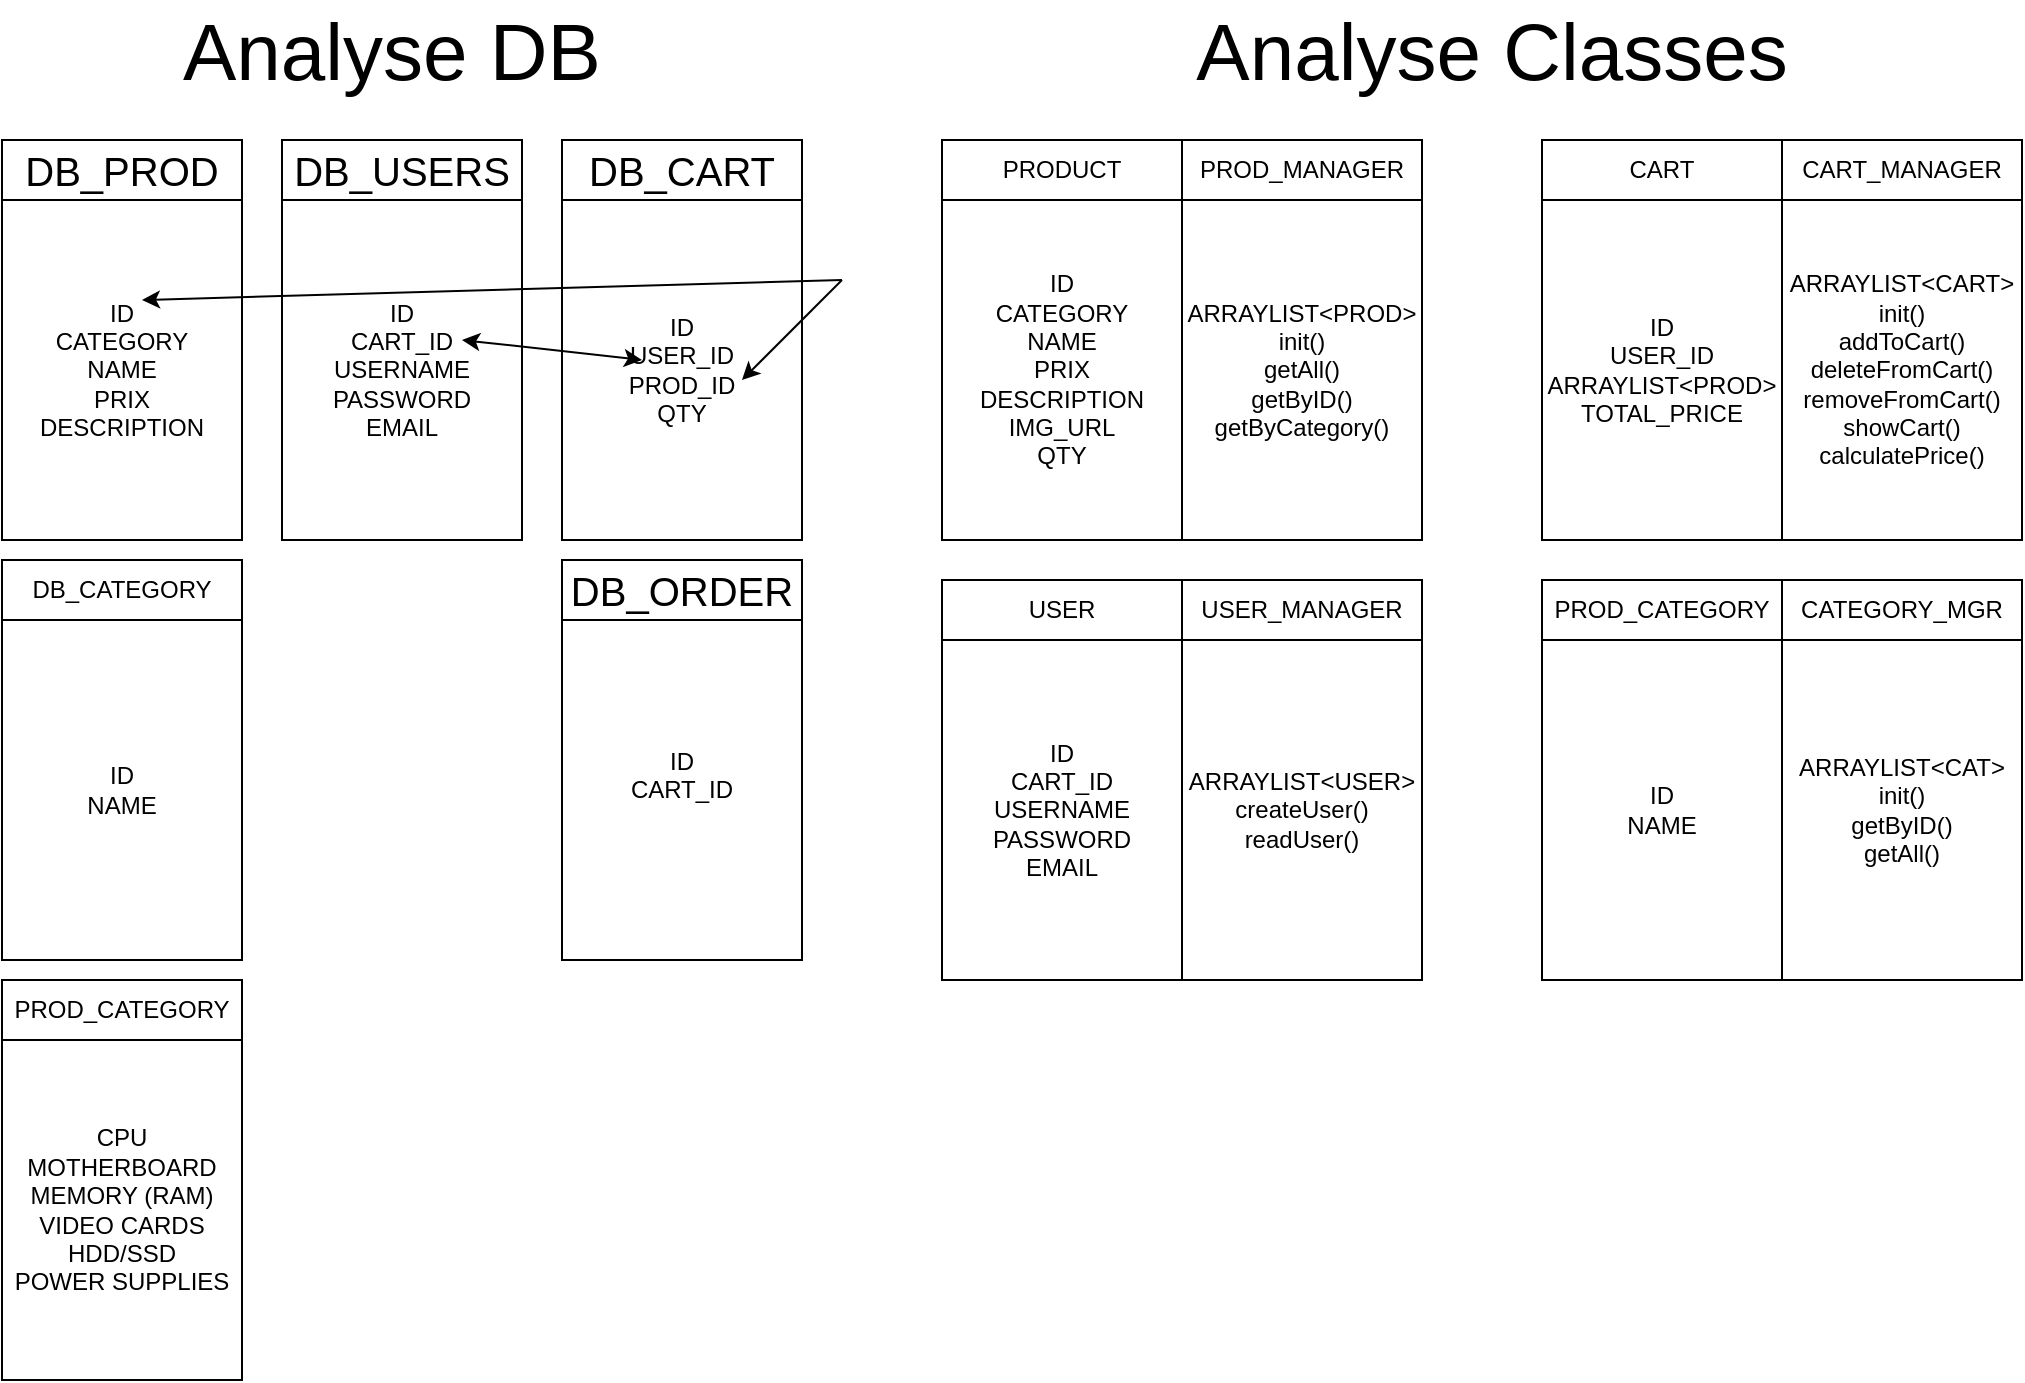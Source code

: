 <mxfile version="13.6.6" type="google"><diagram id="NO5OcDZHKTdyr9aa8H1L" name="Page-1"><mxGraphModel dx="1422" dy="1613" grid="1" gridSize="10" guides="1" tooltips="1" connect="1" arrows="1" fold="1" page="1" pageScale="1" pageWidth="1100" pageHeight="850" math="0" shadow="0"><root><mxCell id="0"/><mxCell id="1" parent="0"/><mxCell id="yl7Kn1O4AoVgvTXWUcQU-1" value="&lt;font style=&quot;font-size: 40px&quot;&gt;Analyse DB&lt;br&gt;&lt;/font&gt;" style="text;html=1;strokeColor=none;fillColor=none;align=center;verticalAlign=middle;whiteSpace=wrap;rounded=0;" parent="1" vertex="1"><mxGeometry x="60" y="-830" width="330" height="50" as="geometry"/></mxCell><mxCell id="qPPesz8UZo3_vEaMkxJg-1" value="&lt;font style=&quot;font-size: 20px&quot;&gt;DB_PROD&lt;/font&gt;" style="rounded=0;whiteSpace=wrap;html=1;" parent="1" vertex="1"><mxGeometry x="30" y="-760" width="120" height="30" as="geometry"/></mxCell><mxCell id="qPPesz8UZo3_vEaMkxJg-2" value="&lt;div&gt;ID&lt;/div&gt;&lt;div&gt;CATEGORY&lt;/div&gt;&lt;div&gt;NAME&lt;/div&gt;&lt;div&gt;PRIX&lt;/div&gt;&lt;div&gt;DESCRIPTION&lt;/div&gt;" style="rounded=0;whiteSpace=wrap;html=1;" parent="1" vertex="1"><mxGeometry x="30" y="-730" width="120" height="170" as="geometry"/></mxCell><mxCell id="qPPesz8UZo3_vEaMkxJg-3" value="&lt;font style=&quot;font-size: 20px&quot;&gt;DB_USERS&lt;/font&gt;" style="rounded=0;whiteSpace=wrap;html=1;" parent="1" vertex="1"><mxGeometry x="170" y="-760" width="120" height="30" as="geometry"/></mxCell><mxCell id="qPPesz8UZo3_vEaMkxJg-4" value="&lt;div&gt;ID&lt;/div&gt;&lt;div&gt;CART_ID&lt;br&gt;&lt;/div&gt;&lt;div&gt;USERNAME&lt;/div&gt;&lt;div&gt;PASSWORD&lt;br&gt;EMAIL&lt;/div&gt;" style="rounded=0;whiteSpace=wrap;html=1;" parent="1" vertex="1"><mxGeometry x="170" y="-730" width="120" height="170" as="geometry"/></mxCell><mxCell id="qPPesz8UZo3_vEaMkxJg-5" value="&lt;font style=&quot;font-size: 20px&quot;&gt;DB_CART&lt;/font&gt;" style="rounded=0;whiteSpace=wrap;html=1;" parent="1" vertex="1"><mxGeometry x="310" y="-760" width="120" height="30" as="geometry"/></mxCell><mxCell id="qPPesz8UZo3_vEaMkxJg-6" value="&lt;div&gt;ID&lt;br&gt;&lt;/div&gt;&lt;div&gt;USER_ID&lt;/div&gt;&lt;div&gt;PROD_ID&lt;/div&gt;&lt;div&gt;QTY&lt;br&gt;&lt;/div&gt;" style="rounded=0;whiteSpace=wrap;html=1;" parent="1" vertex="1"><mxGeometry x="310" y="-730" width="120" height="170" as="geometry"/></mxCell><mxCell id="qPPesz8UZo3_vEaMkxJg-7" value="" style="endArrow=classic;startArrow=classic;html=1;" parent="1" edge="1"><mxGeometry width="50" height="50" relative="1" as="geometry"><mxPoint x="260" y="-660" as="sourcePoint"/><mxPoint x="350" y="-650" as="targetPoint"/></mxGeometry></mxCell><mxCell id="qPPesz8UZo3_vEaMkxJg-9" value="" style="endArrow=classic;html=1;" parent="1" edge="1"><mxGeometry width="50" height="50" relative="1" as="geometry"><mxPoint x="450" y="-690" as="sourcePoint"/><mxPoint x="100" y="-680" as="targetPoint"/></mxGeometry></mxCell><mxCell id="qPPesz8UZo3_vEaMkxJg-11" value="" style="endArrow=classic;html=1;" parent="1" edge="1"><mxGeometry width="50" height="50" relative="1" as="geometry"><mxPoint x="450" y="-690" as="sourcePoint"/><mxPoint x="400" y="-640" as="targetPoint"/></mxGeometry></mxCell><mxCell id="qPPesz8UZo3_vEaMkxJg-12" value="&lt;font style=&quot;font-size: 12px&quot;&gt;PROD_CATEGORY&lt;/font&gt;" style="rounded=0;whiteSpace=wrap;html=1;" parent="1" vertex="1"><mxGeometry x="30" y="-340" width="120" height="30" as="geometry"/></mxCell><mxCell id="qPPesz8UZo3_vEaMkxJg-13" value="&lt;div&gt;CPU&lt;/div&gt;&lt;div&gt;MOTHERBOARD&lt;/div&gt;&lt;div&gt;MEMORY (RAM)&lt;/div&gt;&lt;div&gt;VIDEO CARDS&lt;/div&gt;&lt;div&gt;HDD/SSD&lt;/div&gt;&lt;div&gt;POWER SUPPLIES&lt;br&gt;&lt;/div&gt;" style="rounded=0;whiteSpace=wrap;html=1;" parent="1" vertex="1"><mxGeometry x="30" y="-310" width="120" height="170" as="geometry"/></mxCell><mxCell id="qPPesz8UZo3_vEaMkxJg-14" value="&lt;font style=&quot;font-size: 12px&quot;&gt;PRODUCT&lt;/font&gt;" style="rounded=0;whiteSpace=wrap;html=1;" parent="1" vertex="1"><mxGeometry x="500" y="-760" width="120" height="30" as="geometry"/></mxCell><mxCell id="qPPesz8UZo3_vEaMkxJg-15" value="&lt;div&gt;ID&lt;/div&gt;&lt;div&gt;CATEGORY&lt;/div&gt;&lt;div&gt;NAME&lt;/div&gt;&lt;div&gt;PRIX&lt;/div&gt;&lt;div&gt;DESCRIPTION&lt;/div&gt;&lt;div&gt;IMG_URL&lt;br&gt;QTY&lt;br&gt;&lt;/div&gt;" style="rounded=0;whiteSpace=wrap;html=1;" parent="1" vertex="1"><mxGeometry x="500" y="-730" width="120" height="170" as="geometry"/></mxCell><mxCell id="FeQ6rIcAkYxc_6RVHqHK-1" value="PROD_MANAGER" style="rounded=0;whiteSpace=wrap;html=1;" vertex="1" parent="1"><mxGeometry x="620" y="-760" width="120" height="30" as="geometry"/></mxCell><mxCell id="FeQ6rIcAkYxc_6RVHqHK-2" value="&lt;div&gt;ARRAYLIST&amp;lt;PROD&amp;gt;&lt;/div&gt;&lt;div&gt;init()&lt;/div&gt;&lt;div&gt;getAll()&lt;/div&gt;&lt;div&gt;getByID()&lt;/div&gt;&lt;div&gt;getByCategory()&lt;br&gt;&lt;/div&gt;" style="rounded=0;whiteSpace=wrap;html=1;" vertex="1" parent="1"><mxGeometry x="620" y="-730" width="120" height="170" as="geometry"/></mxCell><mxCell id="FeQ6rIcAkYxc_6RVHqHK-3" value="CART" style="rounded=0;whiteSpace=wrap;html=1;" vertex="1" parent="1"><mxGeometry x="800" y="-760" width="120" height="30" as="geometry"/></mxCell><mxCell id="FeQ6rIcAkYxc_6RVHqHK-4" value="&lt;div&gt;ID&lt;/div&gt;&lt;div&gt;USER_ID&lt;br&gt;&lt;/div&gt;&lt;div&gt;ARRAYLIST&amp;lt;PROD&amp;gt;&lt;/div&gt;&lt;div&gt;TOTAL_PRICE&lt;br&gt;&lt;/div&gt;" style="rounded=0;whiteSpace=wrap;html=1;" vertex="1" parent="1"><mxGeometry x="800" y="-730" width="120" height="170" as="geometry"/></mxCell><mxCell id="FeQ6rIcAkYxc_6RVHqHK-5" value="CART_MANAGER" style="rounded=0;whiteSpace=wrap;html=1;" vertex="1" parent="1"><mxGeometry x="920" y="-760" width="120" height="30" as="geometry"/></mxCell><mxCell id="FeQ6rIcAkYxc_6RVHqHK-6" value="&lt;div&gt;ARRAYLIST&amp;lt;CART&amp;gt;&lt;br&gt;&lt;/div&gt;&lt;div&gt;init()&lt;/div&gt;&lt;div&gt;addToCart()&lt;/div&gt;&lt;div&gt;deleteFromCart()&lt;br&gt;&lt;/div&gt;&lt;div&gt;removeFromCart()&lt;/div&gt;&lt;div&gt;showCart()&lt;/div&gt;&lt;div&gt;calculatePrice()&lt;br&gt;&lt;/div&gt;" style="rounded=0;whiteSpace=wrap;html=1;" vertex="1" parent="1"><mxGeometry x="920" y="-730" width="120" height="170" as="geometry"/></mxCell><mxCell id="FeQ6rIcAkYxc_6RVHqHK-7" value="USER" style="rounded=0;whiteSpace=wrap;html=1;" vertex="1" parent="1"><mxGeometry x="500" y="-540" width="120" height="30" as="geometry"/></mxCell><mxCell id="FeQ6rIcAkYxc_6RVHqHK-8" value="&lt;div&gt;ID&lt;/div&gt;&lt;div&gt;CART_ID&lt;/div&gt;&lt;div&gt;USERNAME&lt;/div&gt;&lt;div&gt;PASSWORD&lt;br&gt;EMAIL&lt;br&gt;&lt;/div&gt;" style="rounded=0;whiteSpace=wrap;html=1;" vertex="1" parent="1"><mxGeometry x="500" y="-510" width="120" height="170" as="geometry"/></mxCell><mxCell id="FeQ6rIcAkYxc_6RVHqHK-9" value="USER_MANAGER" style="rounded=0;whiteSpace=wrap;html=1;" vertex="1" parent="1"><mxGeometry x="620" y="-540" width="120" height="30" as="geometry"/></mxCell><mxCell id="FeQ6rIcAkYxc_6RVHqHK-10" value="&lt;div&gt;ARRAYLIST&amp;lt;USER&amp;gt;&lt;/div&gt;&lt;div&gt;createUser()&lt;/div&gt;&lt;div&gt;readUser()&lt;br&gt;&lt;/div&gt;" style="rounded=0;whiteSpace=wrap;html=1;" vertex="1" parent="1"><mxGeometry x="620" y="-510" width="120" height="170" as="geometry"/></mxCell><mxCell id="FeQ6rIcAkYxc_6RVHqHK-11" value="&lt;font style=&quot;font-size: 20px&quot;&gt;DB_ORDER&lt;/font&gt;" style="rounded=0;whiteSpace=wrap;html=1;" vertex="1" parent="1"><mxGeometry x="310" y="-550" width="120" height="30" as="geometry"/></mxCell><mxCell id="FeQ6rIcAkYxc_6RVHqHK-12" value="ID&lt;br&gt;&lt;div&gt;CART_ID&lt;/div&gt;&lt;div&gt;&lt;br&gt;&lt;/div&gt;" style="rounded=0;whiteSpace=wrap;html=1;" vertex="1" parent="1"><mxGeometry x="310" y="-520" width="120" height="170" as="geometry"/></mxCell><mxCell id="FeQ6rIcAkYxc_6RVHqHK-13" value="CATEGORY_MGR" style="rounded=0;whiteSpace=wrap;html=1;" vertex="1" parent="1"><mxGeometry x="920" y="-540" width="120" height="30" as="geometry"/></mxCell><mxCell id="FeQ6rIcAkYxc_6RVHqHK-14" value="&lt;div&gt;ARRAYLIST&amp;lt;CAT&amp;gt;&lt;/div&gt;&lt;div&gt;init()&lt;/div&gt;&lt;div&gt;getByID()&lt;/div&gt;&lt;div&gt;getAll()&lt;br&gt;&lt;/div&gt;" style="rounded=0;whiteSpace=wrap;html=1;" vertex="1" parent="1"><mxGeometry x="920" y="-510" width="120" height="170" as="geometry"/></mxCell><mxCell id="FeQ6rIcAkYxc_6RVHqHK-15" value="&lt;font style=&quot;font-size: 12px&quot;&gt;PROD_CATEGORY&lt;/font&gt;" style="rounded=0;whiteSpace=wrap;html=1;" vertex="1" parent="1"><mxGeometry x="800" y="-540" width="120" height="30" as="geometry"/></mxCell><mxCell id="FeQ6rIcAkYxc_6RVHqHK-16" value="&lt;div&gt;ID&lt;/div&gt;&lt;div&gt;NAME&lt;/div&gt;" style="rounded=0;whiteSpace=wrap;html=1;" vertex="1" parent="1"><mxGeometry x="800" y="-510" width="120" height="170" as="geometry"/></mxCell><mxCell id="FeQ6rIcAkYxc_6RVHqHK-17" value="&lt;div&gt;&lt;font style=&quot;font-size: 40px&quot;&gt;Analyse Classes&lt;/font&gt;&lt;/div&gt;" style="text;html=1;strokeColor=none;fillColor=none;align=center;verticalAlign=middle;whiteSpace=wrap;rounded=0;" vertex="1" parent="1"><mxGeometry x="610" y="-830" width="330" height="50" as="geometry"/></mxCell><mxCell id="FeQ6rIcAkYxc_6RVHqHK-18" value="DB_CATEGORY" style="rounded=0;whiteSpace=wrap;html=1;" vertex="1" parent="1"><mxGeometry x="30" y="-550" width="120" height="30" as="geometry"/></mxCell><mxCell id="FeQ6rIcAkYxc_6RVHqHK-19" value="ID&lt;br&gt;NAME" style="rounded=0;whiteSpace=wrap;html=1;" vertex="1" parent="1"><mxGeometry x="30" y="-520" width="120" height="170" as="geometry"/></mxCell></root></mxGraphModel></diagram></mxfile>